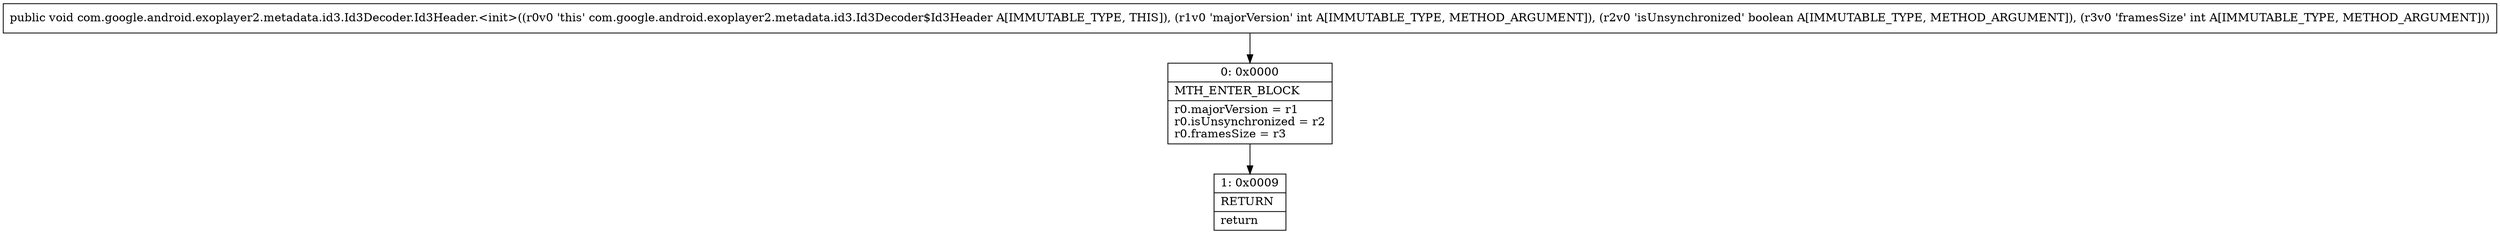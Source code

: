 digraph "CFG forcom.google.android.exoplayer2.metadata.id3.Id3Decoder.Id3Header.\<init\>(IZI)V" {
Node_0 [shape=record,label="{0\:\ 0x0000|MTH_ENTER_BLOCK\l|r0.majorVersion = r1\lr0.isUnsynchronized = r2\lr0.framesSize = r3\l}"];
Node_1 [shape=record,label="{1\:\ 0x0009|RETURN\l|return\l}"];
MethodNode[shape=record,label="{public void com.google.android.exoplayer2.metadata.id3.Id3Decoder.Id3Header.\<init\>((r0v0 'this' com.google.android.exoplayer2.metadata.id3.Id3Decoder$Id3Header A[IMMUTABLE_TYPE, THIS]), (r1v0 'majorVersion' int A[IMMUTABLE_TYPE, METHOD_ARGUMENT]), (r2v0 'isUnsynchronized' boolean A[IMMUTABLE_TYPE, METHOD_ARGUMENT]), (r3v0 'framesSize' int A[IMMUTABLE_TYPE, METHOD_ARGUMENT])) }"];
MethodNode -> Node_0;
Node_0 -> Node_1;
}

